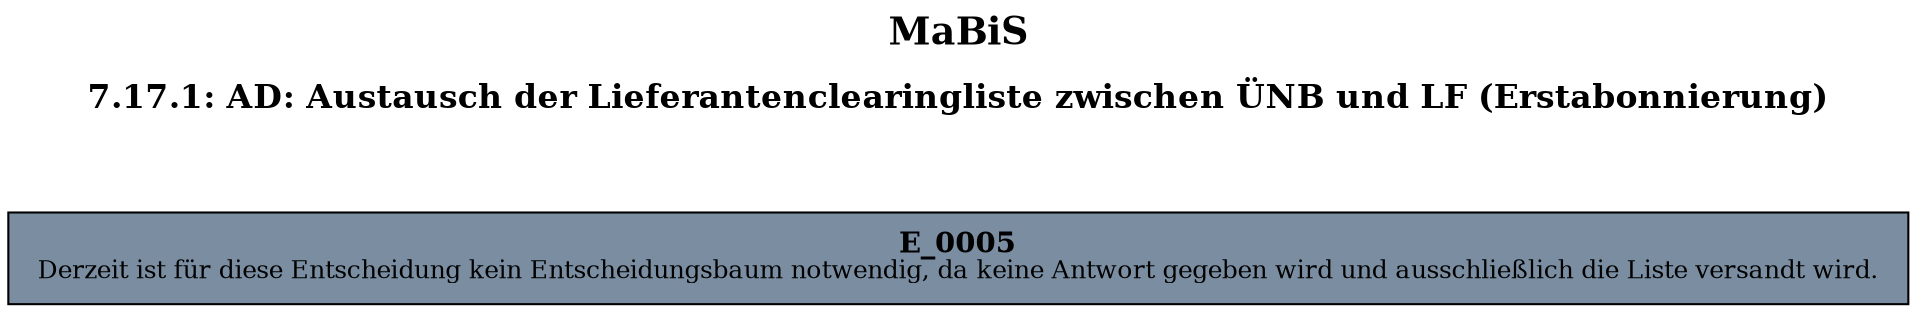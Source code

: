 digraph D {
    labelloc="t";
    label=<<B><FONT POINT-SIZE="18">MaBiS</FONT></B><BR/><BR/><B><FONT POINT-SIZE="16">7.17.1: AD: Austausch der Lieferantenclearingliste zwischen ÜNB und LF (Erstabonnierung)</FONT></B><BR/><BR/><BR/><BR/>>;
    ratio="compress";
    concentrate=true;
    pack=true;
    rankdir=TB;
    packmode="array";
    size="20,20";
    "Empty" [margin="0.2,0.12", shape=box, style=filled, fillcolor="#7a8da1", label=<<B>E_0005</B><BR align="center"/><FONT point-size="12">Derzeit ist für diese Entscheidung kein Entscheidungsbaum notwendig, da keine Antwort gegeben wird und ausschließlich die Liste versandt wird.</FONT><BR align="center"/>>];


    bgcolor="transparent";
}